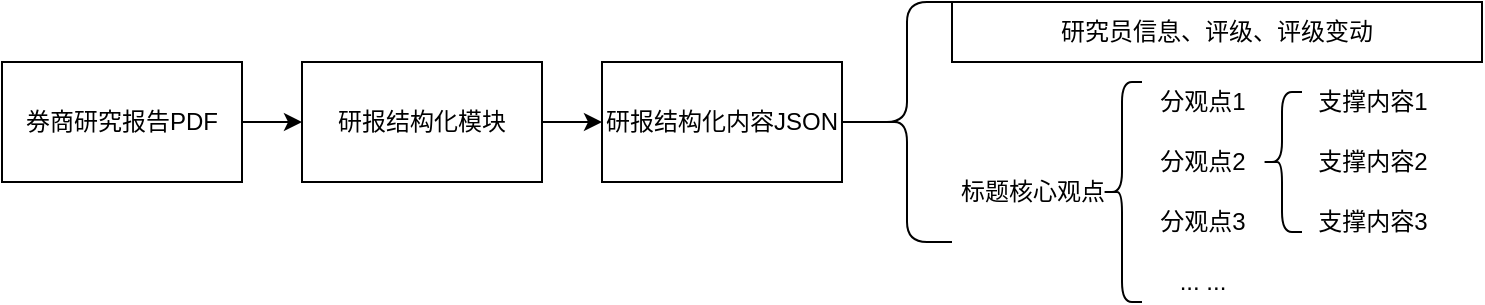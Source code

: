 <mxfile version="14.4.9" type="github">
  <diagram id="6hFdmCQeTaRCoXPAwDJg" name="第 1 页">
    <mxGraphModel dx="933" dy="469" grid="1" gridSize="10" guides="1" tooltips="1" connect="1" arrows="1" fold="1" page="1" pageScale="1" pageWidth="850" pageHeight="1100" math="0" shadow="0">
      <root>
        <mxCell id="0" />
        <mxCell id="1" parent="0" />
        <mxCell id="w1Mxv_EWWckMre-zm8aH-8" style="edgeStyle=orthogonalEdgeStyle;rounded=0;orthogonalLoop=1;jettySize=auto;html=1;exitX=1;exitY=0.5;exitDx=0;exitDy=0;entryX=0;entryY=0.5;entryDx=0;entryDy=0;" edge="1" parent="1" source="w1Mxv_EWWckMre-zm8aH-1" target="w1Mxv_EWWckMre-zm8aH-7">
          <mxGeometry relative="1" as="geometry" />
        </mxCell>
        <mxCell id="w1Mxv_EWWckMre-zm8aH-1" value="研报结构化模块" style="rounded=0;whiteSpace=wrap;html=1;" vertex="1" parent="1">
          <mxGeometry x="160" y="190" width="120" height="60" as="geometry" />
        </mxCell>
        <mxCell id="w1Mxv_EWWckMre-zm8aH-3" style="edgeStyle=orthogonalEdgeStyle;rounded=0;orthogonalLoop=1;jettySize=auto;html=1;exitX=1;exitY=0.5;exitDx=0;exitDy=0;entryX=0;entryY=0.5;entryDx=0;entryDy=0;" edge="1" parent="1" source="w1Mxv_EWWckMre-zm8aH-2" target="w1Mxv_EWWckMre-zm8aH-1">
          <mxGeometry relative="1" as="geometry" />
        </mxCell>
        <mxCell id="w1Mxv_EWWckMre-zm8aH-2" value="券商研究报告PDF" style="rounded=0;whiteSpace=wrap;html=1;" vertex="1" parent="1">
          <mxGeometry x="10" y="190" width="120" height="60" as="geometry" />
        </mxCell>
        <mxCell id="w1Mxv_EWWckMre-zm8aH-4" value="研究员信息、评级、评级变动" style="rounded=0;whiteSpace=wrap;html=1;" vertex="1" parent="1">
          <mxGeometry x="485" y="160" width="265" height="30" as="geometry" />
        </mxCell>
        <mxCell id="w1Mxv_EWWckMre-zm8aH-5" value="" style="shape=curlyBracket;whiteSpace=wrap;html=1;rounded=1;" vertex="1" parent="1">
          <mxGeometry x="440" y="160" width="45" height="120" as="geometry" />
        </mxCell>
        <mxCell id="w1Mxv_EWWckMre-zm8aH-10" style="edgeStyle=orthogonalEdgeStyle;rounded=0;orthogonalLoop=1;jettySize=auto;html=1;exitX=1;exitY=0.5;exitDx=0;exitDy=0;entryX=0.222;entryY=0.5;entryDx=0;entryDy=0;entryPerimeter=0;endArrow=none;endFill=0;" edge="1" parent="1" source="w1Mxv_EWWckMre-zm8aH-7" target="w1Mxv_EWWckMre-zm8aH-5">
          <mxGeometry relative="1" as="geometry" />
        </mxCell>
        <mxCell id="w1Mxv_EWWckMre-zm8aH-7" value="研报结构化内容JSON" style="rounded=0;whiteSpace=wrap;html=1;" vertex="1" parent="1">
          <mxGeometry x="310" y="190" width="120" height="60" as="geometry" />
        </mxCell>
        <mxCell id="w1Mxv_EWWckMre-zm8aH-16" value="标题核心观点" style="text;html=1;align=center;verticalAlign=middle;resizable=0;points=[];autosize=1;" vertex="1" parent="1">
          <mxGeometry x="480" y="245" width="90" height="20" as="geometry" />
        </mxCell>
        <mxCell id="w1Mxv_EWWckMre-zm8aH-17" value="" style="shape=curlyBracket;whiteSpace=wrap;html=1;rounded=1;size=0.5;" vertex="1" parent="1">
          <mxGeometry x="560" y="200" width="20" height="110" as="geometry" />
        </mxCell>
        <mxCell id="w1Mxv_EWWckMre-zm8aH-18" value="分观点1" style="text;html=1;align=center;verticalAlign=middle;resizable=0;points=[];autosize=1;" vertex="1" parent="1">
          <mxGeometry x="580" y="200" width="60" height="20" as="geometry" />
        </mxCell>
        <mxCell id="w1Mxv_EWWckMre-zm8aH-19" value="分观点2" style="text;html=1;align=center;verticalAlign=middle;resizable=0;points=[];autosize=1;" vertex="1" parent="1">
          <mxGeometry x="580" y="230" width="60" height="20" as="geometry" />
        </mxCell>
        <mxCell id="w1Mxv_EWWckMre-zm8aH-20" value="分观点3" style="text;html=1;align=center;verticalAlign=middle;resizable=0;points=[];autosize=1;" vertex="1" parent="1">
          <mxGeometry x="580" y="260" width="60" height="20" as="geometry" />
        </mxCell>
        <mxCell id="w1Mxv_EWWckMre-zm8aH-21" value="... ..." style="text;html=1;align=center;verticalAlign=middle;resizable=0;points=[];autosize=1;" vertex="1" parent="1">
          <mxGeometry x="590" y="290" width="40" height="20" as="geometry" />
        </mxCell>
        <mxCell id="w1Mxv_EWWckMre-zm8aH-22" value="" style="shape=curlyBracket;whiteSpace=wrap;html=1;rounded=1;size=0.5;" vertex="1" parent="1">
          <mxGeometry x="640" y="205" width="20" height="70" as="geometry" />
        </mxCell>
        <mxCell id="w1Mxv_EWWckMre-zm8aH-23" value="支撑内容1" style="text;html=1;align=center;verticalAlign=middle;resizable=0;points=[];autosize=1;" vertex="1" parent="1">
          <mxGeometry x="660" y="200" width="70" height="20" as="geometry" />
        </mxCell>
        <mxCell id="w1Mxv_EWWckMre-zm8aH-24" value="支撑内容2" style="text;html=1;align=center;verticalAlign=middle;resizable=0;points=[];autosize=1;" vertex="1" parent="1">
          <mxGeometry x="660" y="230" width="70" height="20" as="geometry" />
        </mxCell>
        <mxCell id="w1Mxv_EWWckMre-zm8aH-25" value="支撑内容3" style="text;html=1;align=center;verticalAlign=middle;resizable=0;points=[];autosize=1;" vertex="1" parent="1">
          <mxGeometry x="660" y="260" width="70" height="20" as="geometry" />
        </mxCell>
      </root>
    </mxGraphModel>
  </diagram>
</mxfile>
